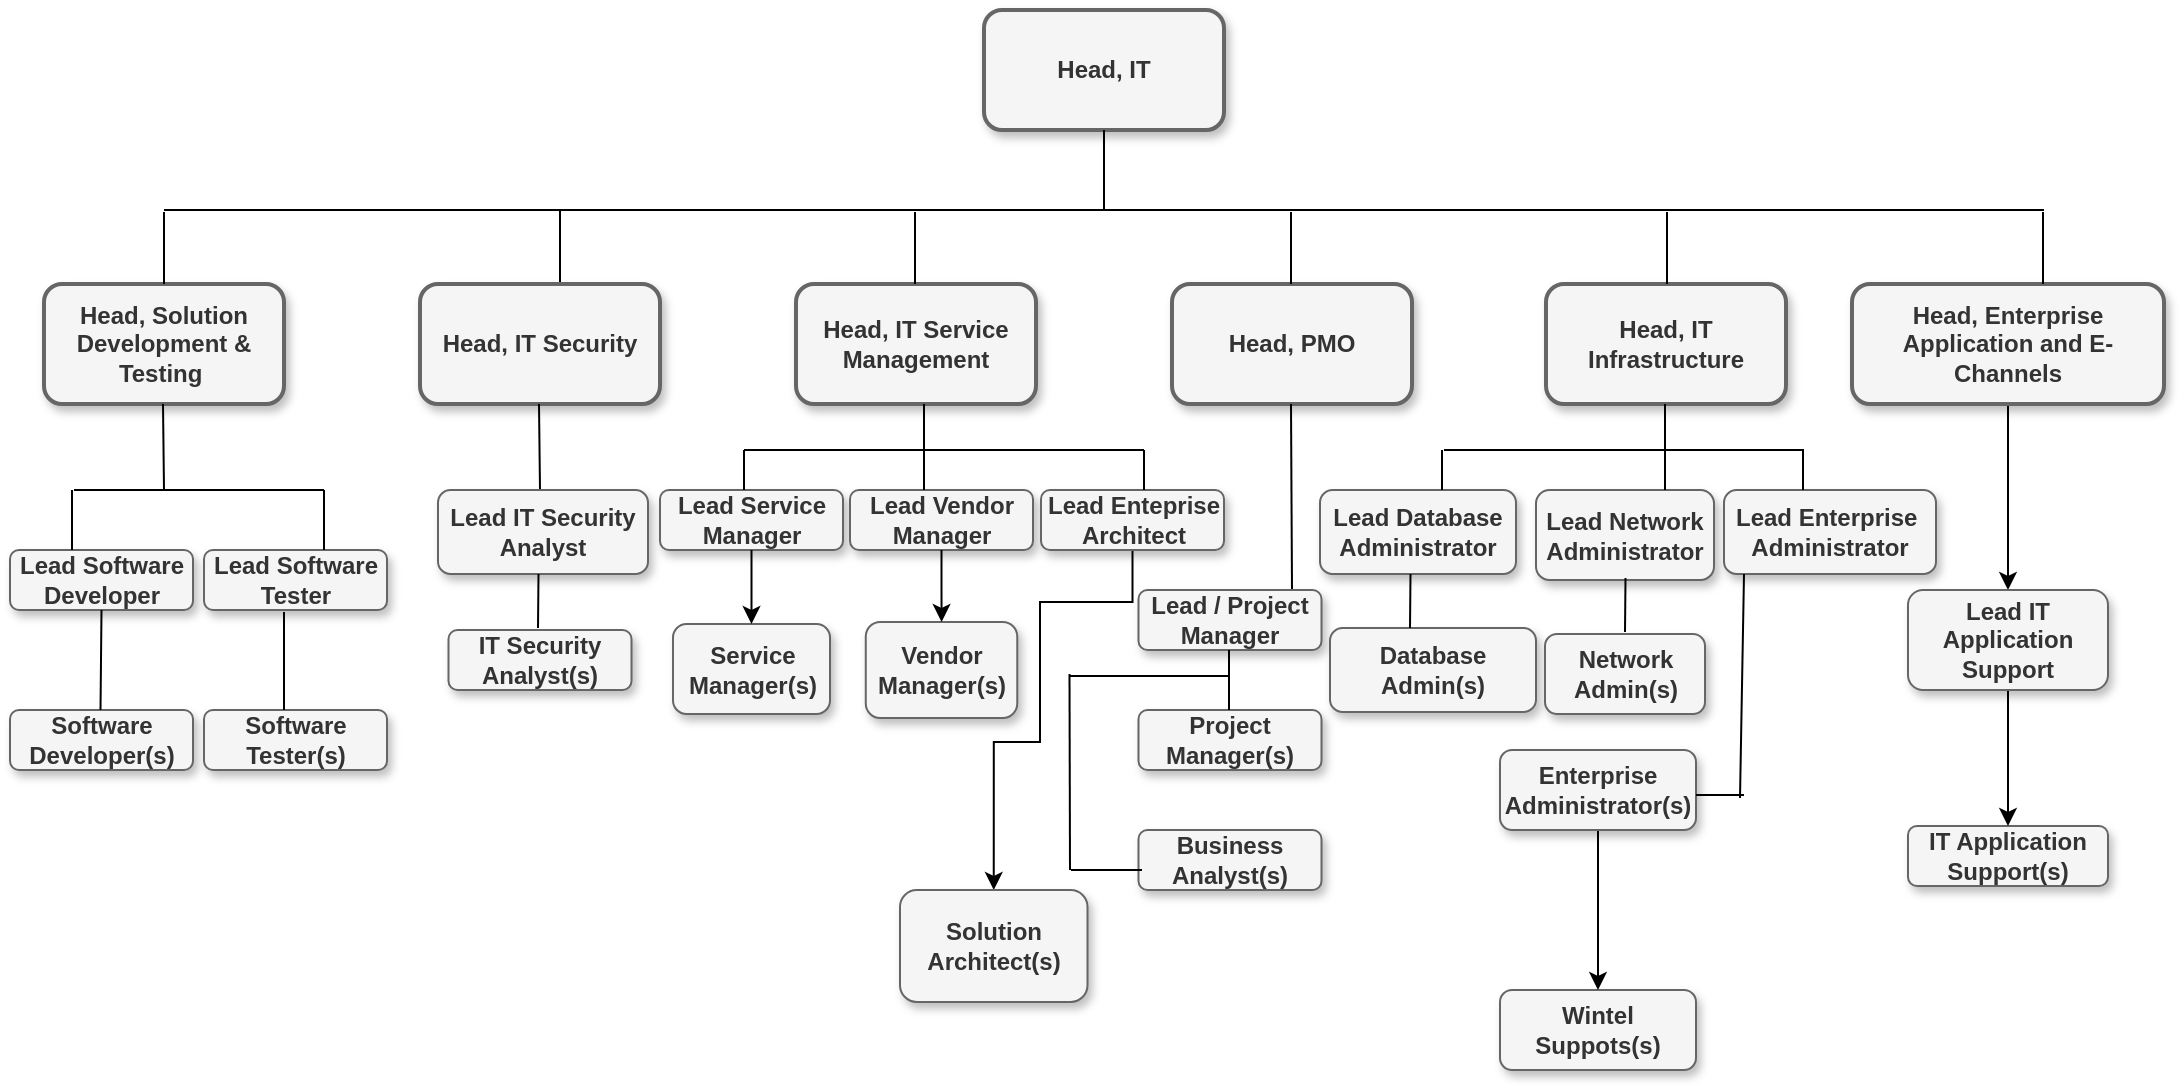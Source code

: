 <mxfile version="24.3.1" type="github">
  <diagram name="Page-1" id="19d8dcba-68ad-dc05-1034-9cf7b2a963f6">
    <mxGraphModel dx="2774" dy="746" grid="1" gridSize="14" guides="1" tooltips="1" connect="1" arrows="1" fold="1" page="1" pageScale="1" pageWidth="1100" pageHeight="850" background="none" math="0" shadow="0">
      <root>
        <mxCell id="0" />
        <mxCell id="1" parent="0" />
        <mxCell id="uepafkn3aEIsYCHWRTWA-61" value="&lt;b&gt;Lead Software Developer&lt;/b&gt;" style="rounded=1;whiteSpace=wrap;html=1;shadow=1;fillColor=#f5f5f5;fontColor=#333333;strokeColor=#666666;" parent="1" vertex="1">
          <mxGeometry x="3" y="310" width="91.5" height="30" as="geometry" />
        </mxCell>
        <mxCell id="uepafkn3aEIsYCHWRTWA-66" value="&lt;b&gt;Software Developer(s)&lt;/b&gt;" style="rounded=1;whiteSpace=wrap;html=1;shadow=1;fillColor=#f5f5f5;fontColor=#333333;strokeColor=#666666;" parent="1" vertex="1">
          <mxGeometry x="3" y="390" width="91.5" height="30" as="geometry" />
        </mxCell>
        <mxCell id="vU_8yxgyRDjp_DpZThU9-1" value="&lt;b&gt;Wintel Suppots(s)&lt;/b&gt;" style="rounded=1;whiteSpace=wrap;html=1;shadow=1;fillColor=#f5f5f5;fontColor=#333333;strokeColor=#666666;" parent="1" vertex="1">
          <mxGeometry x="748" y="530" width="98" height="40" as="geometry" />
        </mxCell>
        <mxCell id="vU_8yxgyRDjp_DpZThU9-2" value="" style="edgeStyle=orthogonalEdgeStyle;rounded=0;orthogonalLoop=1;jettySize=auto;html=1;" parent="1" source="uepafkn3aEIsYCHWRTWA-48" target="vU_8yxgyRDjp_DpZThU9-1" edge="1">
          <mxGeometry relative="1" as="geometry" />
        </mxCell>
        <mxCell id="uepafkn3aEIsYCHWRTWA-1" value="&lt;b&gt;Head, IT&lt;/b&gt;" style="rounded=1;whiteSpace=wrap;html=1;strokeWidth=2;perimeterSpacing=0;glass=0;shadow=1;fontStyle=0;fillColor=#f5f5f5;fontColor=#333333;strokeColor=#666666;" parent="1" vertex="1">
          <mxGeometry x="490" y="40" width="120" height="60" as="geometry" />
        </mxCell>
        <mxCell id="uepafkn3aEIsYCHWRTWA-2" value="&lt;b&gt;Head, Solution Development &amp;amp; Testing&amp;nbsp;&lt;/b&gt;" style="rounded=1;whiteSpace=wrap;html=1;strokeWidth=2;perimeterSpacing=0;glass=0;shadow=1;fillColor=#f5f5f5;fontColor=#333333;strokeColor=#666666;" parent="1" vertex="1">
          <mxGeometry x="20" y="177" width="120" height="60" as="geometry" />
        </mxCell>
        <mxCell id="uepafkn3aEIsYCHWRTWA-3" value="&lt;b&gt;Head, IT Security&lt;/b&gt;" style="rounded=1;whiteSpace=wrap;html=1;strokeWidth=2;perimeterSpacing=0;glass=0;shadow=1;fillColor=#f5f5f5;fontColor=#333333;strokeColor=#666666;" parent="1" vertex="1">
          <mxGeometry x="208" y="177" width="120" height="60" as="geometry" />
        </mxCell>
        <mxCell id="uepafkn3aEIsYCHWRTWA-4" value="&lt;b&gt;Head, IT Service Management&lt;/b&gt;" style="rounded=1;whiteSpace=wrap;html=1;strokeWidth=2;perimeterSpacing=0;glass=0;shadow=1;fillColor=#f5f5f5;fontColor=#333333;strokeColor=#666666;" parent="1" vertex="1">
          <mxGeometry x="396" y="177" width="120" height="60" as="geometry" />
        </mxCell>
        <mxCell id="uepafkn3aEIsYCHWRTWA-5" value="&lt;b&gt;Head, PMO&lt;/b&gt;" style="rounded=1;whiteSpace=wrap;html=1;strokeWidth=2;perimeterSpacing=0;glass=0;shadow=1;fillColor=#f5f5f5;fontColor=#333333;strokeColor=#666666;" parent="1" vertex="1">
          <mxGeometry x="584" y="177" width="120" height="60" as="geometry" />
        </mxCell>
        <mxCell id="uepafkn3aEIsYCHWRTWA-6" value="&lt;b&gt;Head, IT Infrastructure&lt;/b&gt;" style="rounded=1;whiteSpace=wrap;html=1;strokeWidth=2;perimeterSpacing=0;glass=0;shadow=1;fillColor=#f5f5f5;fontColor=#333333;strokeColor=#666666;" parent="1" vertex="1">
          <mxGeometry x="771" y="177" width="120" height="60" as="geometry" />
        </mxCell>
        <mxCell id="cwh8xjlLVyF8HEqu1CCD-1" value="" style="edgeStyle=orthogonalEdgeStyle;rounded=0;orthogonalLoop=1;jettySize=auto;html=1;" edge="1" parent="1" source="uepafkn3aEIsYCHWRTWA-7" target="uepafkn3aEIsYCHWRTWA-93">
          <mxGeometry relative="1" as="geometry" />
        </mxCell>
        <mxCell id="uepafkn3aEIsYCHWRTWA-7" value="&lt;b&gt;Head, Enterprise Application and E-Channels&lt;/b&gt;" style="rounded=1;whiteSpace=wrap;html=1;strokeWidth=2;perimeterSpacing=0;glass=0;shadow=1;fillColor=#f5f5f5;fontColor=#333333;strokeColor=#666666;" parent="1" vertex="1">
          <mxGeometry x="924" y="177" width="156" height="60" as="geometry" />
        </mxCell>
        <mxCell id="uepafkn3aEIsYCHWRTWA-11" value="" style="endArrow=none;html=1;rounded=0;entryX=0.5;entryY=1;entryDx=0;entryDy=0;" parent="1" target="uepafkn3aEIsYCHWRTWA-1" edge="1">
          <mxGeometry width="50" height="50" relative="1" as="geometry">
            <mxPoint x="550" y="140" as="sourcePoint" />
            <mxPoint x="480" y="280" as="targetPoint" />
          </mxGeometry>
        </mxCell>
        <mxCell id="uepafkn3aEIsYCHWRTWA-12" value="" style="endArrow=none;html=1;rounded=0;" parent="1" edge="1">
          <mxGeometry width="50" height="50" relative="1" as="geometry">
            <mxPoint x="278" y="176" as="sourcePoint" />
            <mxPoint x="278" y="140" as="targetPoint" />
          </mxGeometry>
        </mxCell>
        <mxCell id="uepafkn3aEIsYCHWRTWA-13" value="" style="endArrow=none;html=1;rounded=0;" parent="1" edge="1">
          <mxGeometry width="50" height="50" relative="1" as="geometry">
            <mxPoint x="455.5" y="177" as="sourcePoint" />
            <mxPoint x="455.5" y="141" as="targetPoint" />
          </mxGeometry>
        </mxCell>
        <mxCell id="uepafkn3aEIsYCHWRTWA-14" value="" style="endArrow=none;html=1;rounded=0;" parent="1" edge="1">
          <mxGeometry width="50" height="50" relative="1" as="geometry">
            <mxPoint x="643.5" y="177" as="sourcePoint" />
            <mxPoint x="643.5" y="141" as="targetPoint" />
          </mxGeometry>
        </mxCell>
        <mxCell id="uepafkn3aEIsYCHWRTWA-15" value="" style="endArrow=none;html=1;rounded=0;" parent="1" edge="1">
          <mxGeometry width="50" height="50" relative="1" as="geometry">
            <mxPoint x="831.5" y="177" as="sourcePoint" />
            <mxPoint x="831.5" y="141" as="targetPoint" />
          </mxGeometry>
        </mxCell>
        <mxCell id="uepafkn3aEIsYCHWRTWA-16" value="" style="endArrow=none;html=1;rounded=0;" parent="1" edge="1">
          <mxGeometry width="50" height="50" relative="1" as="geometry">
            <mxPoint x="80" y="140" as="sourcePoint" />
            <mxPoint x="1020" y="140" as="targetPoint" />
          </mxGeometry>
        </mxCell>
        <mxCell id="uepafkn3aEIsYCHWRTWA-17" value="" style="endArrow=none;html=1;rounded=0;" parent="1" edge="1">
          <mxGeometry width="50" height="50" relative="1" as="geometry">
            <mxPoint x="1019.5" y="177" as="sourcePoint" />
            <mxPoint x="1019.5" y="141" as="targetPoint" />
          </mxGeometry>
        </mxCell>
        <mxCell id="uepafkn3aEIsYCHWRTWA-18" value="" style="endArrow=none;html=1;rounded=0;" parent="1" edge="1">
          <mxGeometry width="50" height="50" relative="1" as="geometry">
            <mxPoint x="80" y="177" as="sourcePoint" />
            <mxPoint x="80" y="141" as="targetPoint" />
          </mxGeometry>
        </mxCell>
        <mxCell id="uepafkn3aEIsYCHWRTWA-19" value="" style="endArrow=none;html=1;rounded=0;" parent="1" edge="1">
          <mxGeometry width="50" height="50" relative="1" as="geometry">
            <mxPoint x="80" y="280" as="sourcePoint" />
            <mxPoint x="79.5" y="237" as="targetPoint" />
          </mxGeometry>
        </mxCell>
        <mxCell id="uepafkn3aEIsYCHWRTWA-20" value="" style="endArrow=none;html=1;rounded=0;" parent="1" edge="1">
          <mxGeometry width="50" height="50" relative="1" as="geometry">
            <mxPoint x="35" y="280" as="sourcePoint" />
            <mxPoint x="160" y="280" as="targetPoint" />
          </mxGeometry>
        </mxCell>
        <mxCell id="uepafkn3aEIsYCHWRTWA-22" value="" style="endArrow=none;html=1;rounded=0;" parent="1" edge="1">
          <mxGeometry width="50" height="50" relative="1" as="geometry">
            <mxPoint x="268" y="280" as="sourcePoint" />
            <mxPoint x="267.5" y="237" as="targetPoint" />
          </mxGeometry>
        </mxCell>
        <mxCell id="uepafkn3aEIsYCHWRTWA-30" value="" style="endArrow=none;html=1;rounded=0;" parent="1" edge="1">
          <mxGeometry width="50" height="50" relative="1" as="geometry">
            <mxPoint x="644" y="330" as="sourcePoint" />
            <mxPoint x="643.5" y="237" as="targetPoint" />
          </mxGeometry>
        </mxCell>
        <mxCell id="uepafkn3aEIsYCHWRTWA-34" value="&lt;b&gt;Lead Database Administrator&lt;/b&gt;" style="rounded=1;whiteSpace=wrap;html=1;shadow=1;fillColor=#f5f5f5;fontColor=#333333;strokeColor=#666666;" parent="1" vertex="1">
          <mxGeometry x="658" y="280" width="98" height="42" as="geometry" />
        </mxCell>
        <mxCell id="uepafkn3aEIsYCHWRTWA-42" value="&lt;b&gt;Lead Network Administrator&lt;/b&gt;" style="rounded=1;whiteSpace=wrap;html=1;shadow=1;fillColor=#f5f5f5;fontColor=#333333;strokeColor=#666666;" parent="1" vertex="1">
          <mxGeometry x="766" y="280" width="89" height="45" as="geometry" />
        </mxCell>
        <mxCell id="uepafkn3aEIsYCHWRTWA-46" value="&lt;b&gt;Lead Enterprise&amp;nbsp;&lt;br&gt;Administrator&lt;/b&gt;" style="rounded=1;whiteSpace=wrap;html=1;shadow=1;fillColor=#f5f5f5;fontColor=#333333;strokeColor=#666666;" parent="1" vertex="1">
          <mxGeometry x="860" y="280" width="106" height="42" as="geometry" />
        </mxCell>
        <mxCell id="uepafkn3aEIsYCHWRTWA-48" value="&lt;b&gt;Enterprise Administrator(s)&lt;/b&gt;" style="rounded=1;whiteSpace=wrap;html=1;shadow=1;fillColor=#f5f5f5;fontColor=#333333;strokeColor=#666666;" parent="1" vertex="1">
          <mxGeometry x="748" y="410" width="98" height="40" as="geometry" />
        </mxCell>
        <mxCell id="uepafkn3aEIsYCHWRTWA-50" value="&lt;b&gt;Lead IT Security Analyst&lt;/b&gt;" style="rounded=1;whiteSpace=wrap;html=1;shadow=1;fillColor=#f5f5f5;fontColor=#333333;strokeColor=#666666;" parent="1" vertex="1">
          <mxGeometry x="217" y="280" width="105" height="42" as="geometry" />
        </mxCell>
        <mxCell id="uepafkn3aEIsYCHWRTWA-51" value="&lt;b&gt;IT Security Analyst(s)&lt;/b&gt;" style="rounded=1;whiteSpace=wrap;html=1;shadow=1;fillColor=#f5f5f5;fontColor=#333333;strokeColor=#666666;" parent="1" vertex="1">
          <mxGeometry x="222.25" y="350" width="91.5" height="30" as="geometry" />
        </mxCell>
        <mxCell id="uepafkn3aEIsYCHWRTWA-53" value="&lt;b&gt;Lead Service Manager&lt;/b&gt;" style="rounded=1;whiteSpace=wrap;html=1;shadow=1;fillColor=#f5f5f5;fontColor=#333333;strokeColor=#666666;" parent="1" vertex="1">
          <mxGeometry x="328" y="280" width="91.5" height="30" as="geometry" />
        </mxCell>
        <mxCell id="uepafkn3aEIsYCHWRTWA-55" value="&lt;b&gt;Lead Vendor Manager&lt;/b&gt;" style="rounded=1;whiteSpace=wrap;html=1;shadow=1;fillColor=#f5f5f5;fontColor=#333333;strokeColor=#666666;" parent="1" vertex="1">
          <mxGeometry x="423" y="280" width="91.5" height="30" as="geometry" />
        </mxCell>
        <mxCell id="vU_8yxgyRDjp_DpZThU9-12" style="edgeStyle=orthogonalEdgeStyle;rounded=0;orthogonalLoop=1;jettySize=auto;html=1;entryX=0.5;entryY=0;entryDx=0;entryDy=0;" parent="1" source="uepafkn3aEIsYCHWRTWA-58" target="vU_8yxgyRDjp_DpZThU9-13" edge="1">
          <mxGeometry relative="1" as="geometry">
            <mxPoint x="518" y="574" as="targetPoint" />
            <Array as="points">
              <mxPoint x="564" y="336" />
              <mxPoint x="518" y="336" />
              <mxPoint x="518" y="406" />
              <mxPoint x="495" y="406" />
            </Array>
          </mxGeometry>
        </mxCell>
        <mxCell id="uepafkn3aEIsYCHWRTWA-58" value="&lt;b&gt;Lead Enteprise Architect&lt;/b&gt;" style="rounded=1;whiteSpace=wrap;html=1;shadow=1;fillColor=#f5f5f5;fontColor=#333333;strokeColor=#666666;" parent="1" vertex="1">
          <mxGeometry x="518.5" y="280" width="91.5" height="30" as="geometry" />
        </mxCell>
        <mxCell id="uepafkn3aEIsYCHWRTWA-62" value="&lt;b&gt;Lead Software Tester&lt;/b&gt;" style="rounded=1;whiteSpace=wrap;html=1;shadow=1;fillColor=#f5f5f5;fontColor=#333333;strokeColor=#666666;" parent="1" vertex="1">
          <mxGeometry x="100" y="310" width="91.5" height="30" as="geometry" />
        </mxCell>
        <mxCell id="uepafkn3aEIsYCHWRTWA-64" value="&lt;b&gt;Software Tester(s)&lt;/b&gt;" style="rounded=1;whiteSpace=wrap;html=1;shadow=1;fillColor=#f5f5f5;fontColor=#333333;strokeColor=#666666;" parent="1" vertex="1">
          <mxGeometry x="100" y="390" width="91.5" height="30" as="geometry" />
        </mxCell>
        <mxCell id="uepafkn3aEIsYCHWRTWA-68" value="" style="endArrow=none;html=1;rounded=0;" parent="1" edge="1">
          <mxGeometry width="50" height="50" relative="1" as="geometry">
            <mxPoint x="160" y="310" as="sourcePoint" />
            <mxPoint x="160" y="280" as="targetPoint" />
          </mxGeometry>
        </mxCell>
        <mxCell id="uepafkn3aEIsYCHWRTWA-69" value="" style="endArrow=none;html=1;rounded=0;" parent="1" edge="1">
          <mxGeometry width="50" height="50" relative="1" as="geometry">
            <mxPoint x="34" y="310" as="sourcePoint" />
            <mxPoint x="34" y="280" as="targetPoint" />
          </mxGeometry>
        </mxCell>
        <mxCell id="uepafkn3aEIsYCHWRTWA-70" value="" style="endArrow=none;html=1;rounded=0;" parent="1" edge="1">
          <mxGeometry width="50" height="50" relative="1" as="geometry">
            <mxPoint x="370" y="260" as="sourcePoint" />
            <mxPoint x="570" y="260" as="targetPoint" />
          </mxGeometry>
        </mxCell>
        <mxCell id="uepafkn3aEIsYCHWRTWA-72" value="" style="endArrow=none;html=1;rounded=0;" parent="1" edge="1">
          <mxGeometry width="50" height="50" relative="1" as="geometry">
            <mxPoint x="570" y="260" as="sourcePoint" />
            <mxPoint x="570" y="280" as="targetPoint" />
          </mxGeometry>
        </mxCell>
        <mxCell id="uepafkn3aEIsYCHWRTWA-74" value="" style="endArrow=none;html=1;rounded=0;" parent="1" edge="1">
          <mxGeometry width="50" height="50" relative="1" as="geometry">
            <mxPoint x="460" y="260" as="sourcePoint" />
            <mxPoint x="460" y="280" as="targetPoint" />
          </mxGeometry>
        </mxCell>
        <mxCell id="uepafkn3aEIsYCHWRTWA-75" value="" style="endArrow=none;html=1;rounded=0;" parent="1" edge="1">
          <mxGeometry width="50" height="50" relative="1" as="geometry">
            <mxPoint x="370" y="260" as="sourcePoint" />
            <mxPoint x="370" y="280" as="targetPoint" />
          </mxGeometry>
        </mxCell>
        <mxCell id="uepafkn3aEIsYCHWRTWA-78" value="" style="endArrow=none;html=1;rounded=0;" parent="1" edge="1">
          <mxGeometry width="50" height="50" relative="1" as="geometry">
            <mxPoint x="460" y="237" as="sourcePoint" />
            <mxPoint x="460" y="260" as="targetPoint" />
          </mxGeometry>
        </mxCell>
        <mxCell id="uepafkn3aEIsYCHWRTWA-79" value="&lt;b&gt;Lead / Project Manager&lt;/b&gt;" style="rounded=1;whiteSpace=wrap;html=1;shadow=1;fillColor=#f5f5f5;fontColor=#333333;strokeColor=#666666;" parent="1" vertex="1">
          <mxGeometry x="567.25" y="330" width="91.5" height="30" as="geometry" />
        </mxCell>
        <mxCell id="uepafkn3aEIsYCHWRTWA-80" value="&lt;b&gt;Project Manager(s)&lt;/b&gt;" style="rounded=1;whiteSpace=wrap;html=1;shadow=1;fillColor=#f5f5f5;fontColor=#333333;strokeColor=#666666;" parent="1" vertex="1">
          <mxGeometry x="567.25" y="390" width="91.5" height="30" as="geometry" />
        </mxCell>
        <mxCell id="uepafkn3aEIsYCHWRTWA-82" value="&lt;b&gt;Business Analyst(s)&lt;/b&gt;" style="rounded=1;whiteSpace=wrap;html=1;shadow=1;fillColor=#f5f5f5;fontColor=#333333;strokeColor=#666666;" parent="1" vertex="1">
          <mxGeometry x="567.25" y="450" width="91.5" height="30" as="geometry" />
        </mxCell>
        <mxCell id="uepafkn3aEIsYCHWRTWA-84" value="" style="endArrow=none;html=1;rounded=0;" parent="1" edge="1">
          <mxGeometry width="50" height="50" relative="1" as="geometry">
            <mxPoint x="720" y="260" as="sourcePoint" />
            <mxPoint x="900" y="260" as="targetPoint" />
          </mxGeometry>
        </mxCell>
        <mxCell id="uepafkn3aEIsYCHWRTWA-85" value="" style="endArrow=none;html=1;rounded=0;" parent="1" edge="1">
          <mxGeometry width="50" height="50" relative="1" as="geometry">
            <mxPoint x="830.5" y="237" as="sourcePoint" />
            <mxPoint x="830.5" y="260" as="targetPoint" />
          </mxGeometry>
        </mxCell>
        <mxCell id="uepafkn3aEIsYCHWRTWA-86" value="" style="endArrow=none;html=1;rounded=0;" parent="1" edge="1">
          <mxGeometry width="50" height="50" relative="1" as="geometry">
            <mxPoint x="719" y="260" as="sourcePoint" />
            <mxPoint x="719" y="280" as="targetPoint" />
          </mxGeometry>
        </mxCell>
        <mxCell id="uepafkn3aEIsYCHWRTWA-87" value="" style="endArrow=none;html=1;rounded=0;" parent="1" edge="1">
          <mxGeometry width="50" height="50" relative="1" as="geometry">
            <mxPoint x="830.5" y="260" as="sourcePoint" />
            <mxPoint x="830.5" y="280" as="targetPoint" />
          </mxGeometry>
        </mxCell>
        <mxCell id="uepafkn3aEIsYCHWRTWA-88" value="" style="endArrow=none;html=1;rounded=0;" parent="1" edge="1">
          <mxGeometry width="50" height="50" relative="1" as="geometry">
            <mxPoint x="899.5" y="260" as="sourcePoint" />
            <mxPoint x="899.5" y="280" as="targetPoint" />
          </mxGeometry>
        </mxCell>
        <mxCell id="uepafkn3aEIsYCHWRTWA-92" value="&lt;b&gt;IT Application Support(s)&lt;/b&gt;" style="rounded=1;whiteSpace=wrap;html=1;shadow=1;fillColor=#f5f5f5;fontColor=#333333;strokeColor=#666666;" parent="1" vertex="1">
          <mxGeometry x="952" y="448" width="100" height="30" as="geometry" />
        </mxCell>
        <mxCell id="cwh8xjlLVyF8HEqu1CCD-2" value="" style="edgeStyle=orthogonalEdgeStyle;rounded=0;orthogonalLoop=1;jettySize=auto;html=1;" edge="1" parent="1" source="uepafkn3aEIsYCHWRTWA-93" target="uepafkn3aEIsYCHWRTWA-92">
          <mxGeometry relative="1" as="geometry" />
        </mxCell>
        <mxCell id="uepafkn3aEIsYCHWRTWA-93" value="&lt;b&gt;Lead IT Application Support&lt;/b&gt;" style="rounded=1;whiteSpace=wrap;html=1;shadow=1;fillColor=#f5f5f5;fontColor=#333333;strokeColor=#666666;" parent="1" vertex="1">
          <mxGeometry x="952" y="330" width="100" height="50" as="geometry" />
        </mxCell>
        <mxCell id="uepafkn3aEIsYCHWRTWA-101" value="" style="endArrow=none;html=1;rounded=0;entryX=0.891;entryY=0;entryDx=0;entryDy=0;entryPerimeter=0;" parent="1" edge="1">
          <mxGeometry width="50" height="50" relative="1" as="geometry">
            <mxPoint x="612.5" y="360" as="sourcePoint" />
            <mxPoint x="612.5" y="390" as="targetPoint" />
          </mxGeometry>
        </mxCell>
        <mxCell id="uepafkn3aEIsYCHWRTWA-103" value="" style="endArrow=none;html=1;rounded=0;" parent="1" edge="1">
          <mxGeometry width="50" height="50" relative="1" as="geometry">
            <mxPoint x="533" y="373" as="sourcePoint" />
            <mxPoint x="613" y="373" as="targetPoint" />
          </mxGeometry>
        </mxCell>
        <mxCell id="uepafkn3aEIsYCHWRTWA-104" value="" style="endArrow=none;html=1;rounded=0;" parent="1" edge="1">
          <mxGeometry width="50" height="50" relative="1" as="geometry">
            <mxPoint x="533" y="470" as="sourcePoint" />
            <mxPoint x="532.75" y="372" as="targetPoint" />
          </mxGeometry>
        </mxCell>
        <mxCell id="uepafkn3aEIsYCHWRTWA-107" value="" style="endArrow=none;html=1;rounded=0;" parent="1" edge="1">
          <mxGeometry width="50" height="50" relative="1" as="geometry">
            <mxPoint x="569" y="470" as="sourcePoint" />
            <mxPoint x="533.5" y="470" as="targetPoint" />
          </mxGeometry>
        </mxCell>
        <mxCell id="uepafkn3aEIsYCHWRTWA-113" value="" style="endArrow=none;html=1;rounded=0;entryX=0.5;entryY=1;entryDx=0;entryDy=0;" parent="1" target="uepafkn3aEIsYCHWRTWA-61" edge="1">
          <mxGeometry width="50" height="50" relative="1" as="geometry">
            <mxPoint x="48.25" y="390" as="sourcePoint" />
            <mxPoint x="48.25" y="354" as="targetPoint" />
          </mxGeometry>
        </mxCell>
        <mxCell id="uepafkn3aEIsYCHWRTWA-114" value="" style="endArrow=none;html=1;rounded=0;entryX=0.437;entryY=1.033;entryDx=0;entryDy=0;entryPerimeter=0;" parent="1" target="uepafkn3aEIsYCHWRTWA-62" edge="1">
          <mxGeometry width="50" height="50" relative="1" as="geometry">
            <mxPoint x="140" y="390" as="sourcePoint" />
            <mxPoint x="140" y="354" as="targetPoint" />
          </mxGeometry>
        </mxCell>
        <mxCell id="uepafkn3aEIsYCHWRTWA-115" value="" style="endArrow=none;html=1;rounded=0;" parent="1" edge="1">
          <mxGeometry width="50" height="50" relative="1" as="geometry">
            <mxPoint x="267.25" y="322" as="sourcePoint" />
            <mxPoint x="267" y="349" as="targetPoint" />
          </mxGeometry>
        </mxCell>
        <mxCell id="uepafkn3aEIsYCHWRTWA-131" value="&lt;b&gt;Database&lt;br&gt;Admin(s)&lt;br&gt;&lt;/b&gt;" style="rounded=1;whiteSpace=wrap;html=1;shadow=1;fillColor=#f5f5f5;fontColor=#333333;strokeColor=#666666;" parent="1" vertex="1">
          <mxGeometry x="663" y="349" width="103" height="42" as="geometry" />
        </mxCell>
        <mxCell id="uepafkn3aEIsYCHWRTWA-133" value="&lt;b&gt;Network Admin(s)&lt;/b&gt;" style="rounded=1;whiteSpace=wrap;html=1;shadow=1;fillColor=#f5f5f5;fontColor=#333333;strokeColor=#666666;" parent="1" vertex="1">
          <mxGeometry x="770.5" y="352" width="80" height="40" as="geometry" />
        </mxCell>
        <mxCell id="uepafkn3aEIsYCHWRTWA-134" value="" style="endArrow=none;html=1;rounded=0;" parent="1" edge="1">
          <mxGeometry width="50" height="50" relative="1" as="geometry">
            <mxPoint x="810.75" y="324" as="sourcePoint" />
            <mxPoint x="810.5" y="351" as="targetPoint" />
          </mxGeometry>
        </mxCell>
        <mxCell id="uepafkn3aEIsYCHWRTWA-135" value="" style="endArrow=none;html=1;rounded=0;" parent="1" edge="1">
          <mxGeometry width="50" height="50" relative="1" as="geometry">
            <mxPoint x="703.25" y="322" as="sourcePoint" />
            <mxPoint x="703" y="349" as="targetPoint" />
          </mxGeometry>
        </mxCell>
        <mxCell id="uepafkn3aEIsYCHWRTWA-136" value="" style="endArrow=none;html=1;rounded=0;strokeColor=#000000;fontColor=#393C56;fillColor=#F2CC8F;" parent="1" edge="1">
          <mxGeometry width="50" height="50" relative="1" as="geometry">
            <mxPoint x="868" y="434" as="sourcePoint" />
            <mxPoint x="870" y="322" as="targetPoint" />
          </mxGeometry>
        </mxCell>
        <mxCell id="uepafkn3aEIsYCHWRTWA-137" value="" style="endArrow=none;html=1;rounded=0;strokeColor=#000000;fontColor=#393C56;fillColor=#F2CC8F;" parent="1" edge="1">
          <mxGeometry width="50" height="50" relative="1" as="geometry">
            <mxPoint x="846" y="432.5" as="sourcePoint" />
            <mxPoint x="870" y="432.5" as="targetPoint" />
          </mxGeometry>
        </mxCell>
        <mxCell id="vU_8yxgyRDjp_DpZThU9-4" value="&lt;b&gt;Service Manager(s)&lt;/b&gt;" style="rounded=1;whiteSpace=wrap;html=1;shadow=1;fillColor=#f5f5f5;fontColor=#333333;strokeColor=#666666;" parent="1" vertex="1">
          <mxGeometry x="334.5" y="347" width="78.5" height="45" as="geometry" />
        </mxCell>
        <mxCell id="vU_8yxgyRDjp_DpZThU9-5" value="" style="edgeStyle=orthogonalEdgeStyle;rounded=0;orthogonalLoop=1;jettySize=auto;html=1;" parent="1" source="uepafkn3aEIsYCHWRTWA-53" target="vU_8yxgyRDjp_DpZThU9-4" edge="1">
          <mxGeometry relative="1" as="geometry" />
        </mxCell>
        <mxCell id="vU_8yxgyRDjp_DpZThU9-6" value="&lt;b&gt;Vendor Manager(s)&lt;/b&gt;" style="rounded=1;whiteSpace=wrap;html=1;shadow=1;fillColor=#f5f5f5;fontColor=#333333;strokeColor=#666666;" parent="1" vertex="1">
          <mxGeometry x="430.88" y="346" width="75.75" height="48" as="geometry" />
        </mxCell>
        <mxCell id="vU_8yxgyRDjp_DpZThU9-7" value="" style="edgeStyle=orthogonalEdgeStyle;rounded=0;orthogonalLoop=1;jettySize=auto;html=1;" parent="1" source="uepafkn3aEIsYCHWRTWA-55" target="vU_8yxgyRDjp_DpZThU9-6" edge="1">
          <mxGeometry relative="1" as="geometry" />
        </mxCell>
        <mxCell id="vU_8yxgyRDjp_DpZThU9-13" value="&lt;b&gt;Solution Architect(s)&lt;/b&gt;" style="rounded=1;whiteSpace=wrap;html=1;shadow=1;fillColor=#f5f5f5;fontColor=#333333;strokeColor=#666666;" parent="1" vertex="1">
          <mxGeometry x="448" y="480" width="93.75" height="56" as="geometry" />
        </mxCell>
      </root>
    </mxGraphModel>
  </diagram>
</mxfile>
